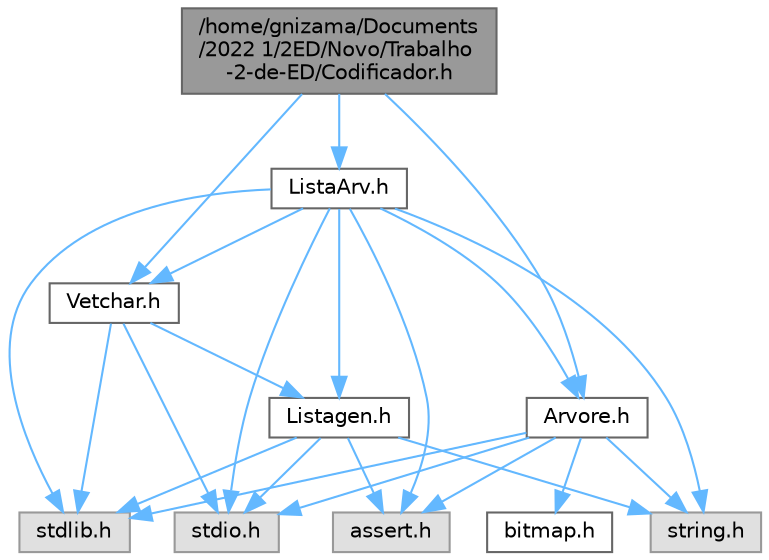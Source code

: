 digraph "/home/gnizama/Documents/2022 1/2ED/Novo/Trabalho-2-de-ED/Codificador.h"
{
 // LATEX_PDF_SIZE
  bgcolor="transparent";
  edge [fontname=Helvetica,fontsize=10,labelfontname=Helvetica,labelfontsize=10];
  node [fontname=Helvetica,fontsize=10,shape=box,height=0.2,width=0.4];
  Node1 [label="/home/gnizama/Documents\l/2022 1/2ED/Novo/Trabalho\l-2-de-ED/Codificador.h",height=0.2,width=0.4,color="gray40", fillcolor="grey60", style="filled", fontcolor="black",tooltip=" "];
  Node1 -> Node2 [color="steelblue1",style="solid"];
  Node2 [label="ListaArv.h",height=0.2,width=0.4,color="grey40", fillcolor="white", style="filled",URL="$_lista_arv_8h.html",tooltip=" "];
  Node2 -> Node3 [color="steelblue1",style="solid"];
  Node3 [label="assert.h",height=0.2,width=0.4,color="grey60", fillcolor="#E0E0E0", style="filled",tooltip=" "];
  Node2 -> Node4 [color="steelblue1",style="solid"];
  Node4 [label="stdio.h",height=0.2,width=0.4,color="grey60", fillcolor="#E0E0E0", style="filled",tooltip=" "];
  Node2 -> Node5 [color="steelblue1",style="solid"];
  Node5 [label="stdlib.h",height=0.2,width=0.4,color="grey60", fillcolor="#E0E0E0", style="filled",tooltip=" "];
  Node2 -> Node6 [color="steelblue1",style="solid"];
  Node6 [label="string.h",height=0.2,width=0.4,color="grey60", fillcolor="#E0E0E0", style="filled",tooltip=" "];
  Node2 -> Node7 [color="steelblue1",style="solid"];
  Node7 [label="Listagen.h",height=0.2,width=0.4,color="grey40", fillcolor="white", style="filled",URL="$_listagen_8h.html",tooltip=" "];
  Node7 -> Node3 [color="steelblue1",style="solid"];
  Node7 -> Node4 [color="steelblue1",style="solid"];
  Node7 -> Node5 [color="steelblue1",style="solid"];
  Node7 -> Node6 [color="steelblue1",style="solid"];
  Node2 -> Node8 [color="steelblue1",style="solid"];
  Node8 [label="Arvore.h",height=0.2,width=0.4,color="grey40", fillcolor="white", style="filled",URL="$_arvore_8h.html",tooltip=" "];
  Node8 -> Node4 [color="steelblue1",style="solid"];
  Node8 -> Node6 [color="steelblue1",style="solid"];
  Node8 -> Node5 [color="steelblue1",style="solid"];
  Node8 -> Node3 [color="steelblue1",style="solid"];
  Node8 -> Node9 [color="steelblue1",style="solid"];
  Node9 [label="bitmap.h",height=0.2,width=0.4,color="grey40", fillcolor="white", style="filled",URL="$bitmap_8h.html",tooltip=" "];
  Node2 -> Node10 [color="steelblue1",style="solid"];
  Node10 [label="Vetchar.h",height=0.2,width=0.4,color="grey40", fillcolor="white", style="filled",URL="$_vetchar_8h.html",tooltip=" "];
  Node10 -> Node4 [color="steelblue1",style="solid"];
  Node10 -> Node5 [color="steelblue1",style="solid"];
  Node10 -> Node7 [color="steelblue1",style="solid"];
  Node1 -> Node8 [color="steelblue1",style="solid"];
  Node1 -> Node10 [color="steelblue1",style="solid"];
}
